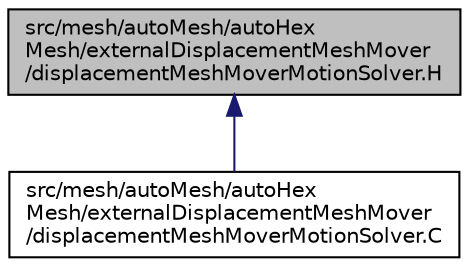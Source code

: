 digraph "src/mesh/autoMesh/autoHexMesh/externalDisplacementMeshMover/displacementMeshMoverMotionSolver.H"
{
  bgcolor="transparent";
  edge [fontname="Helvetica",fontsize="10",labelfontname="Helvetica",labelfontsize="10"];
  node [fontname="Helvetica",fontsize="10",shape=record];
  Node1 [label="src/mesh/autoMesh/autoHex\lMesh/externalDisplacementMeshMover\l/displacementMeshMoverMotionSolver.H",height=0.2,width=0.4,color="black", fillcolor="grey75", style="filled", fontcolor="black"];
  Node1 -> Node2 [dir="back",color="midnightblue",fontsize="10",style="solid",fontname="Helvetica"];
  Node2 [label="src/mesh/autoMesh/autoHex\lMesh/externalDisplacementMeshMover\l/displacementMeshMoverMotionSolver.C",height=0.2,width=0.4,color="black",URL="$a07054.html"];
}
